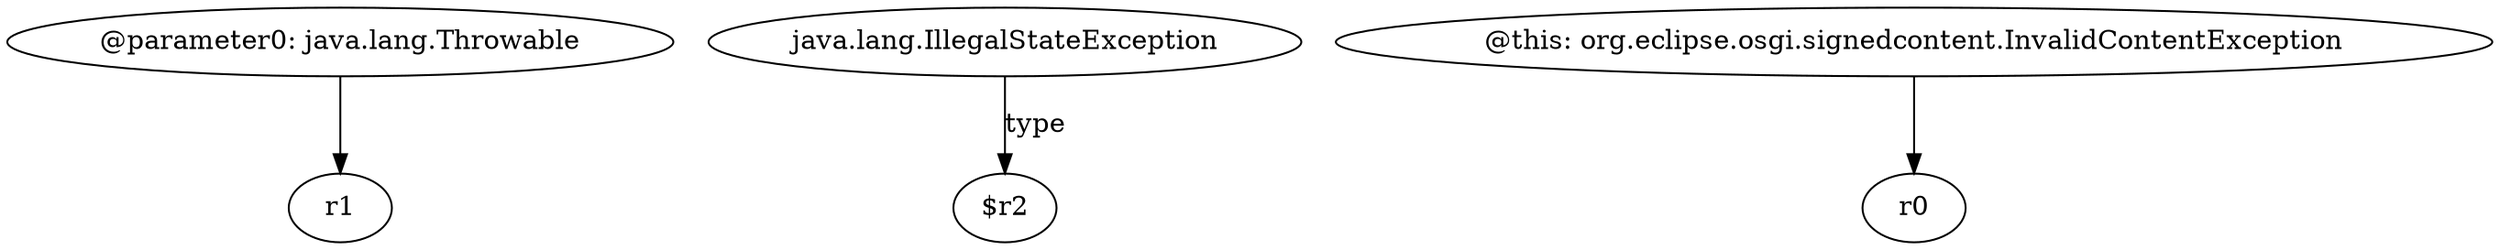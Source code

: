 digraph g {
0[label="@parameter0: java.lang.Throwable"]
1[label="r1"]
0->1[label=""]
2[label="java.lang.IllegalStateException"]
3[label="$r2"]
2->3[label="type"]
4[label="@this: org.eclipse.osgi.signedcontent.InvalidContentException"]
5[label="r0"]
4->5[label=""]
}